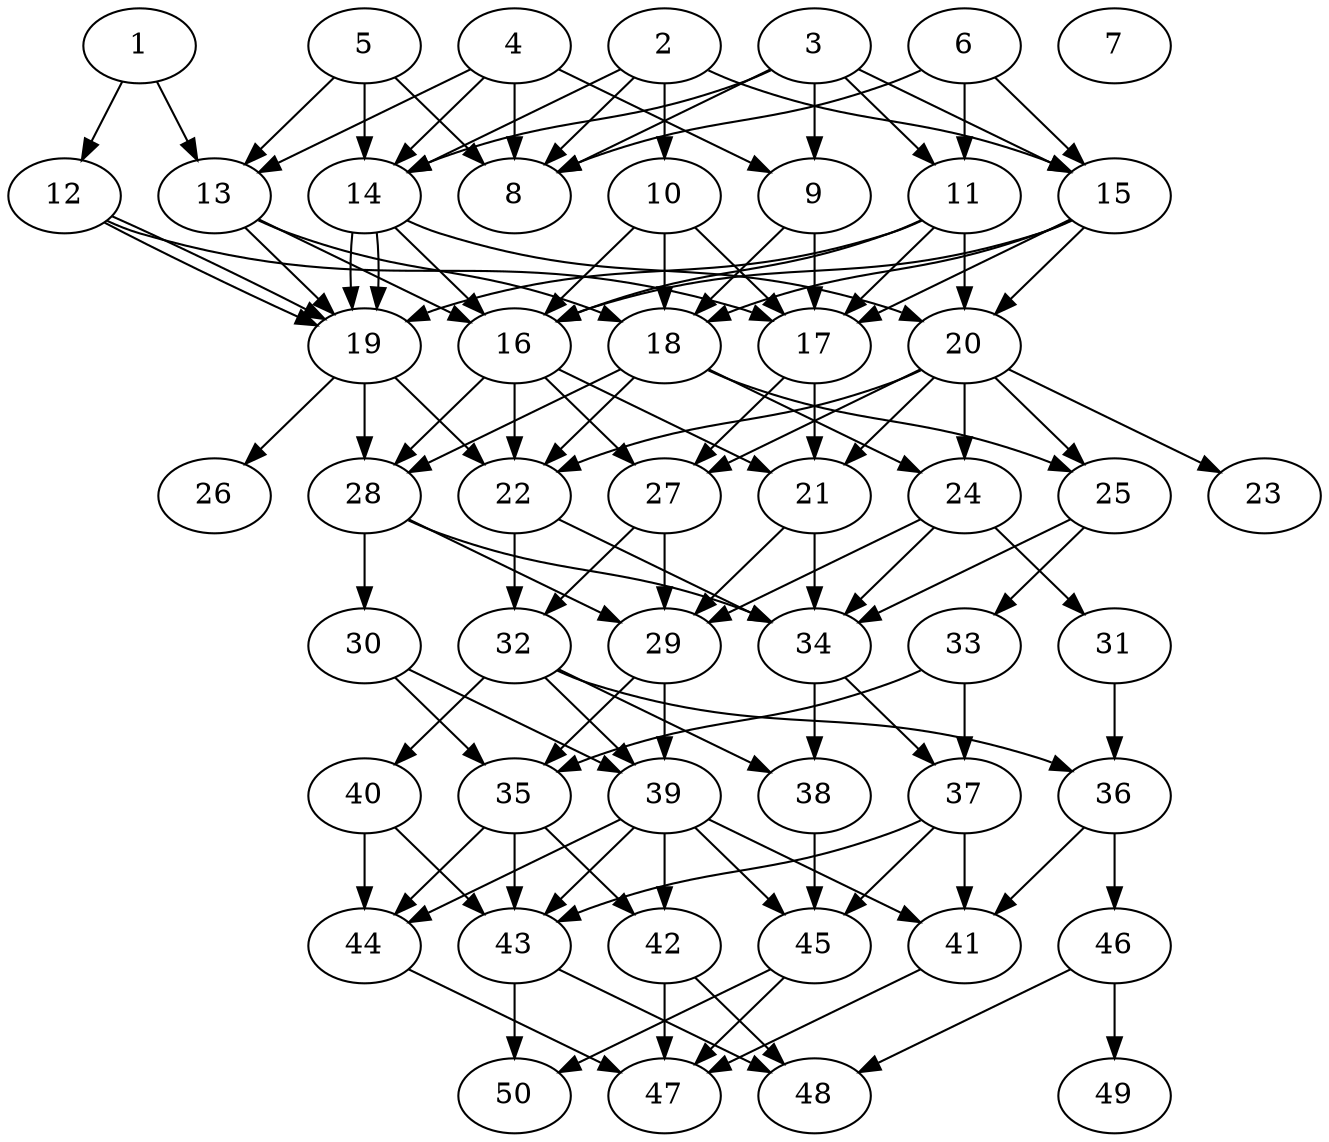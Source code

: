 // DAG automatically generated by daggen at Thu Oct  3 14:07:57 2019
// ./daggen --dot -n 50 --ccr 0.3 --fat 0.5 --regular 0.7 --density 0.7 --mindata 5242880 --maxdata 52428800 
digraph G {
  1 [size="149739520", alpha="0.10", expect_size="44921856"] 
  1 -> 12 [size ="44921856"]
  1 -> 13 [size ="44921856"]
  2 [size="167137280", alpha="0.04", expect_size="50141184"] 
  2 -> 8 [size ="50141184"]
  2 -> 10 [size ="50141184"]
  2 -> 14 [size ="50141184"]
  2 -> 15 [size ="50141184"]
  3 [size="22647467", alpha="0.16", expect_size="6794240"] 
  3 -> 8 [size ="6794240"]
  3 -> 9 [size ="6794240"]
  3 -> 11 [size ="6794240"]
  3 -> 14 [size ="6794240"]
  3 -> 15 [size ="6794240"]
  4 [size="18933760", alpha="0.07", expect_size="5680128"] 
  4 -> 8 [size ="5680128"]
  4 -> 9 [size ="5680128"]
  4 -> 13 [size ="5680128"]
  4 -> 14 [size ="5680128"]
  5 [size="152340480", alpha="0.14", expect_size="45702144"] 
  5 -> 8 [size ="45702144"]
  5 -> 13 [size ="45702144"]
  5 -> 14 [size ="45702144"]
  6 [size="35085653", alpha="0.07", expect_size="10525696"] 
  6 -> 8 [size ="10525696"]
  6 -> 11 [size ="10525696"]
  6 -> 15 [size ="10525696"]
  7 [size="94989653", alpha="0.08", expect_size="28496896"] 
  8 [size="162167467", alpha="0.19", expect_size="48650240"] 
  9 [size="140369920", alpha="0.17", expect_size="42110976"] 
  9 -> 17 [size ="42110976"]
  9 -> 18 [size ="42110976"]
  10 [size="52254720", alpha="0.04", expect_size="15676416"] 
  10 -> 16 [size ="15676416"]
  10 -> 17 [size ="15676416"]
  10 -> 18 [size ="15676416"]
  11 [size="159849813", alpha="0.16", expect_size="47954944"] 
  11 -> 16 [size ="47954944"]
  11 -> 17 [size ="47954944"]
  11 -> 19 [size ="47954944"]
  11 -> 20 [size ="47954944"]
  12 [size="84814507", alpha="0.19", expect_size="25444352"] 
  12 -> 17 [size ="25444352"]
  12 -> 19 [size ="25444352"]
  12 -> 19 [size ="25444352"]
  13 [size="113766400", alpha="0.14", expect_size="34129920"] 
  13 -> 16 [size ="34129920"]
  13 -> 18 [size ="34129920"]
  13 -> 19 [size ="34129920"]
  14 [size="78953813", alpha="0.03", expect_size="23686144"] 
  14 -> 16 [size ="23686144"]
  14 -> 19 [size ="23686144"]
  14 -> 19 [size ="23686144"]
  14 -> 20 [size ="23686144"]
  15 [size="134628693", alpha="0.14", expect_size="40388608"] 
  15 -> 16 [size ="40388608"]
  15 -> 17 [size ="40388608"]
  15 -> 18 [size ="40388608"]
  15 -> 20 [size ="40388608"]
  16 [size="88941227", alpha="0.01", expect_size="26682368"] 
  16 -> 21 [size ="26682368"]
  16 -> 22 [size ="26682368"]
  16 -> 27 [size ="26682368"]
  16 -> 28 [size ="26682368"]
  17 [size="145128107", alpha="0.08", expect_size="43538432"] 
  17 -> 21 [size ="43538432"]
  17 -> 27 [size ="43538432"]
  18 [size="51326293", alpha="0.05", expect_size="15397888"] 
  18 -> 22 [size ="15397888"]
  18 -> 24 [size ="15397888"]
  18 -> 25 [size ="15397888"]
  18 -> 28 [size ="15397888"]
  19 [size="45994667", alpha="0.06", expect_size="13798400"] 
  19 -> 22 [size ="13798400"]
  19 -> 26 [size ="13798400"]
  19 -> 28 [size ="13798400"]
  20 [size="22456320", alpha="0.15", expect_size="6736896"] 
  20 -> 21 [size ="6736896"]
  20 -> 22 [size ="6736896"]
  20 -> 23 [size ="6736896"]
  20 -> 24 [size ="6736896"]
  20 -> 25 [size ="6736896"]
  20 -> 27 [size ="6736896"]
  21 [size="57668267", alpha="0.01", expect_size="17300480"] 
  21 -> 29 [size ="17300480"]
  21 -> 34 [size ="17300480"]
  22 [size="22572373", alpha="0.05", expect_size="6771712"] 
  22 -> 32 [size ="6771712"]
  22 -> 34 [size ="6771712"]
  23 [size="168632320", alpha="0.11", expect_size="50589696"] 
  24 [size="124784640", alpha="0.16", expect_size="37435392"] 
  24 -> 29 [size ="37435392"]
  24 -> 31 [size ="37435392"]
  24 -> 34 [size ="37435392"]
  25 [size="150374400", alpha="0.19", expect_size="45112320"] 
  25 -> 33 [size ="45112320"]
  25 -> 34 [size ="45112320"]
  26 [size="104290987", alpha="0.04", expect_size="31287296"] 
  27 [size="111650133", alpha="0.18", expect_size="33495040"] 
  27 -> 29 [size ="33495040"]
  27 -> 32 [size ="33495040"]
  28 [size="173441707", alpha="0.12", expect_size="52032512"] 
  28 -> 29 [size ="52032512"]
  28 -> 30 [size ="52032512"]
  28 -> 34 [size ="52032512"]
  29 [size="51609600", alpha="0.00", expect_size="15482880"] 
  29 -> 35 [size ="15482880"]
  29 -> 39 [size ="15482880"]
  30 [size="101847040", alpha="0.14", expect_size="30554112"] 
  30 -> 35 [size ="30554112"]
  30 -> 39 [size ="30554112"]
  31 [size="63989760", alpha="0.05", expect_size="19196928"] 
  31 -> 36 [size ="19196928"]
  32 [size="70294187", alpha="0.05", expect_size="21088256"] 
  32 -> 36 [size ="21088256"]
  32 -> 38 [size ="21088256"]
  32 -> 39 [size ="21088256"]
  32 -> 40 [size ="21088256"]
  33 [size="113141760", alpha="0.17", expect_size="33942528"] 
  33 -> 35 [size ="33942528"]
  33 -> 37 [size ="33942528"]
  34 [size="40417280", alpha="0.17", expect_size="12125184"] 
  34 -> 37 [size ="12125184"]
  34 -> 38 [size ="12125184"]
  35 [size="168151040", alpha="0.12", expect_size="50445312"] 
  35 -> 42 [size ="50445312"]
  35 -> 43 [size ="50445312"]
  35 -> 44 [size ="50445312"]
  36 [size="159351467", alpha="0.15", expect_size="47805440"] 
  36 -> 41 [size ="47805440"]
  36 -> 46 [size ="47805440"]
  37 [size="31631360", alpha="0.16", expect_size="9489408"] 
  37 -> 41 [size ="9489408"]
  37 -> 43 [size ="9489408"]
  37 -> 45 [size ="9489408"]
  38 [size="19790507", alpha="0.20", expect_size="5937152"] 
  38 -> 45 [size ="5937152"]
  39 [size="111237120", alpha="0.08", expect_size="33371136"] 
  39 -> 41 [size ="33371136"]
  39 -> 42 [size ="33371136"]
  39 -> 43 [size ="33371136"]
  39 -> 44 [size ="33371136"]
  39 -> 45 [size ="33371136"]
  40 [size="114295467", alpha="0.17", expect_size="34288640"] 
  40 -> 43 [size ="34288640"]
  40 -> 44 [size ="34288640"]
  41 [size="63740587", alpha="0.11", expect_size="19122176"] 
  41 -> 47 [size ="19122176"]
  42 [size="101952853", alpha="0.05", expect_size="30585856"] 
  42 -> 47 [size ="30585856"]
  42 -> 48 [size ="30585856"]
  43 [size="138987520", alpha="0.19", expect_size="41696256"] 
  43 -> 48 [size ="41696256"]
  43 -> 50 [size ="41696256"]
  44 [size="113851733", alpha="0.06", expect_size="34155520"] 
  44 -> 47 [size ="34155520"]
  45 [size="88019627", alpha="0.10", expect_size="26405888"] 
  45 -> 47 [size ="26405888"]
  45 -> 50 [size ="26405888"]
  46 [size="21364053", alpha="0.05", expect_size="6409216"] 
  46 -> 48 [size ="6409216"]
  46 -> 49 [size ="6409216"]
  47 [size="142632960", alpha="0.13", expect_size="42789888"] 
  48 [size="107625813", alpha="0.20", expect_size="32287744"] 
  49 [size="107479040", alpha="0.11", expect_size="32243712"] 
  50 [size="170711040", alpha="0.13", expect_size="51213312"] 
}
